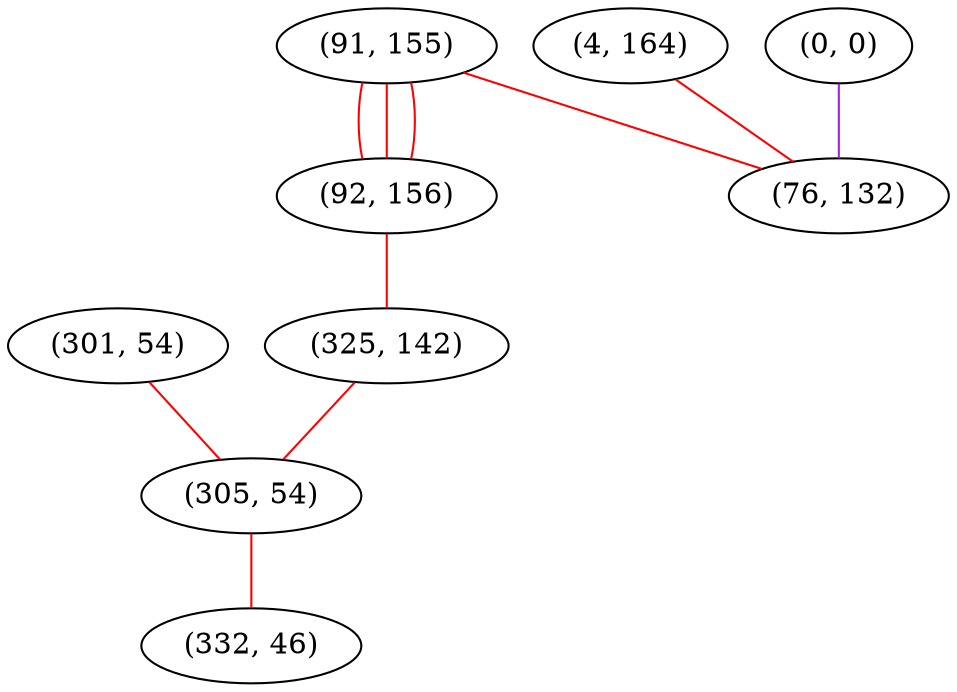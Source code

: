 graph "" {
"(301, 54)";
"(4, 164)";
"(91, 155)";
"(92, 156)";
"(0, 0)";
"(325, 142)";
"(76, 132)";
"(305, 54)";
"(332, 46)";
"(301, 54)" -- "(305, 54)"  [color=red, key=0, weight=1];
"(4, 164)" -- "(76, 132)"  [color=red, key=0, weight=1];
"(91, 155)" -- "(92, 156)"  [color=red, key=0, weight=1];
"(91, 155)" -- "(92, 156)"  [color=red, key=1, weight=1];
"(91, 155)" -- "(92, 156)"  [color=red, key=2, weight=1];
"(91, 155)" -- "(76, 132)"  [color=red, key=0, weight=1];
"(92, 156)" -- "(325, 142)"  [color=red, key=0, weight=1];
"(0, 0)" -- "(76, 132)"  [color=purple, key=0, weight=4];
"(325, 142)" -- "(305, 54)"  [color=red, key=0, weight=1];
"(305, 54)" -- "(332, 46)"  [color=red, key=0, weight=1];
}
